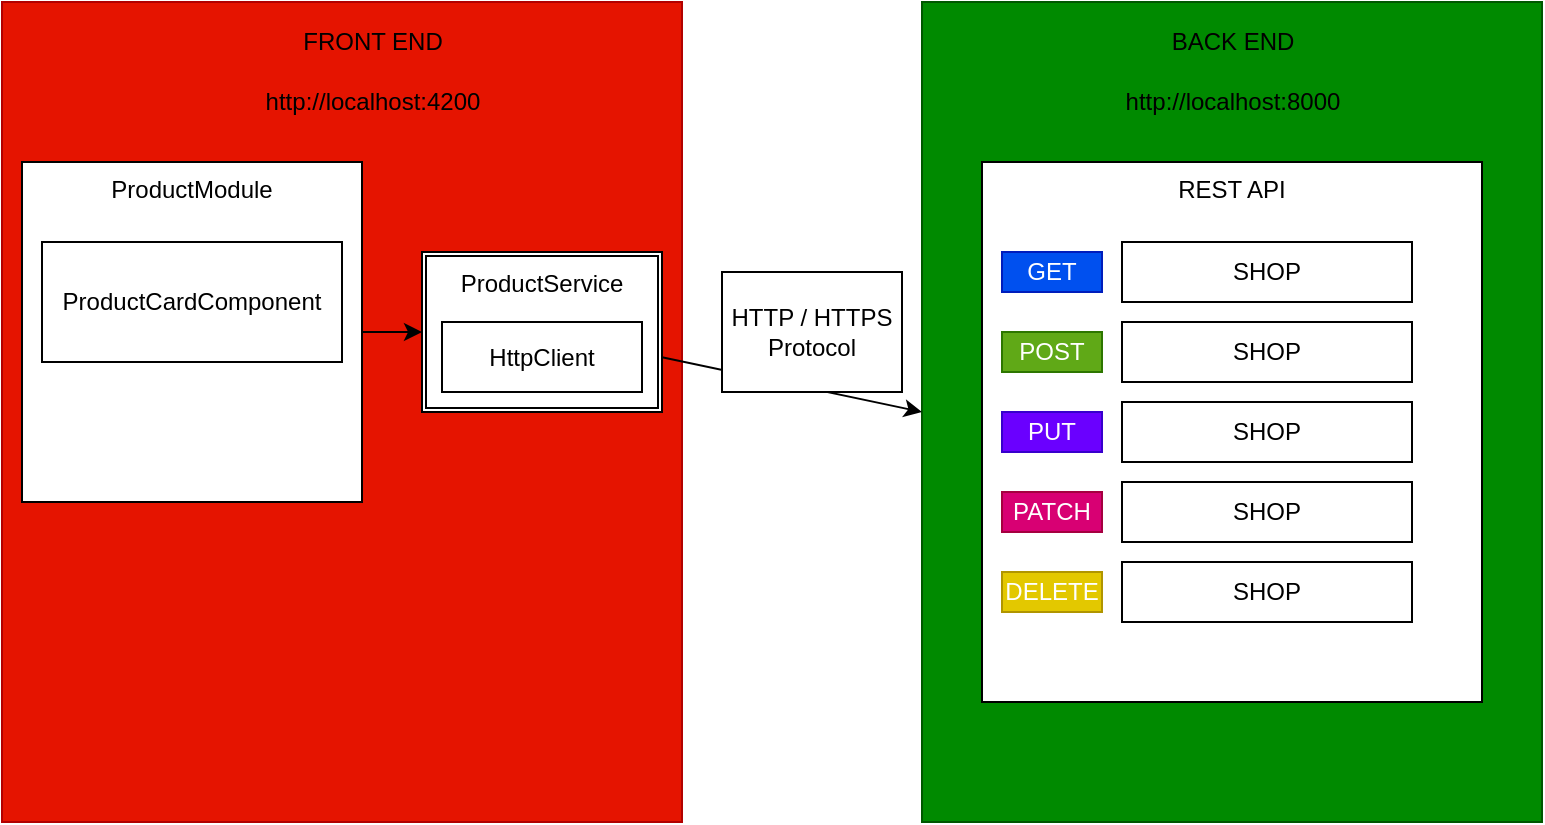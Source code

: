 <mxfile>
    <diagram id="L-UV2xLscjFE4Or3zBRZ" name="Page-1">
        <mxGraphModel dx="727" dy="420" grid="1" gridSize="10" guides="1" tooltips="1" connect="1" arrows="1" fold="1" page="1" pageScale="1" pageWidth="827" pageHeight="1169" math="0" shadow="0">
            <root>
                <mxCell id="0"/>
                <mxCell id="1" parent="0"/>
                <mxCell id="2" value="" style="rounded=0;whiteSpace=wrap;html=1;fillColor=#e51400;fontColor=#ffffff;strokeColor=#B20000;" vertex="1" parent="1">
                    <mxGeometry x="50" y="130" width="340" height="410" as="geometry"/>
                </mxCell>
                <mxCell id="3" value="FRONT END" style="text;html=1;align=center;verticalAlign=middle;resizable=0;points=[];autosize=1;strokeColor=none;fillColor=none;" vertex="1" parent="1">
                    <mxGeometry x="190" y="140" width="90" height="20" as="geometry"/>
                </mxCell>
                <mxCell id="4" value="" style="rounded=0;whiteSpace=wrap;html=1;fillColor=#008a00;fontColor=#ffffff;strokeColor=#005700;" vertex="1" parent="1">
                    <mxGeometry x="510" y="130" width="310" height="410" as="geometry"/>
                </mxCell>
                <mxCell id="5" value="BACK END" style="text;html=1;align=center;verticalAlign=middle;resizable=0;points=[];autosize=1;strokeColor=none;fillColor=none;" vertex="1" parent="1">
                    <mxGeometry x="625" y="140" width="80" height="20" as="geometry"/>
                </mxCell>
                <mxCell id="6" value="http://localhost:4200" style="text;html=1;align=center;verticalAlign=middle;resizable=0;points=[];autosize=1;strokeColor=none;fillColor=none;" vertex="1" parent="1">
                    <mxGeometry x="175" y="170" width="120" height="20" as="geometry"/>
                </mxCell>
                <mxCell id="7" value="http://localhost:8000" style="text;html=1;align=center;verticalAlign=middle;resizable=0;points=[];autosize=1;strokeColor=none;fillColor=none;" vertex="1" parent="1">
                    <mxGeometry x="605" y="170" width="120" height="20" as="geometry"/>
                </mxCell>
                <mxCell id="12" style="edgeStyle=none;html=1;entryX=0;entryY=0.5;entryDx=0;entryDy=0;" edge="1" parent="1" source="9" target="11">
                    <mxGeometry relative="1" as="geometry"/>
                </mxCell>
                <mxCell id="9" value="ProductModule" style="rounded=0;whiteSpace=wrap;html=1;verticalAlign=top;" vertex="1" parent="1">
                    <mxGeometry x="60" y="210" width="170" height="170" as="geometry"/>
                </mxCell>
                <mxCell id="10" value="ProductCardComponent" style="rounded=0;whiteSpace=wrap;html=1;" vertex="1" parent="1">
                    <mxGeometry x="70" y="250" width="150" height="60" as="geometry"/>
                </mxCell>
                <mxCell id="14" style="edgeStyle=none;html=1;entryX=0;entryY=0.5;entryDx=0;entryDy=0;" edge="1" parent="1" source="11" target="4">
                    <mxGeometry relative="1" as="geometry"/>
                </mxCell>
                <mxCell id="11" value="ProductService" style="shape=ext;double=1;rounded=0;whiteSpace=wrap;html=1;verticalAlign=top;" vertex="1" parent="1">
                    <mxGeometry x="260" y="255" width="120" height="80" as="geometry"/>
                </mxCell>
                <mxCell id="13" value="&lt;span&gt;HttpClient&lt;/span&gt;" style="rounded=0;whiteSpace=wrap;html=1;" vertex="1" parent="1">
                    <mxGeometry x="270" y="290" width="100" height="35" as="geometry"/>
                </mxCell>
                <mxCell id="15" value="HTTP / HTTPS&lt;br&gt;Protocol" style="rounded=0;whiteSpace=wrap;html=1;" vertex="1" parent="1">
                    <mxGeometry x="410" y="265" width="90" height="60" as="geometry"/>
                </mxCell>
                <mxCell id="16" value="REST API" style="rounded=0;whiteSpace=wrap;html=1;verticalAlign=top;" vertex="1" parent="1">
                    <mxGeometry x="540" y="210" width="250" height="270" as="geometry"/>
                </mxCell>
                <mxCell id="17" value="SHOP" style="rounded=0;whiteSpace=wrap;html=1;" vertex="1" parent="1">
                    <mxGeometry x="610" y="250" width="145" height="30" as="geometry"/>
                </mxCell>
                <mxCell id="19" value="GET" style="rounded=0;whiteSpace=wrap;html=1;fillColor=#0050ef;fontColor=#ffffff;strokeColor=#001DBC;" vertex="1" parent="1">
                    <mxGeometry x="550" y="255" width="50" height="20" as="geometry"/>
                </mxCell>
                <mxCell id="21" value="SHOP" style="rounded=0;whiteSpace=wrap;html=1;" vertex="1" parent="1">
                    <mxGeometry x="610" y="290" width="145" height="30" as="geometry"/>
                </mxCell>
                <mxCell id="22" value="POST" style="rounded=0;whiteSpace=wrap;html=1;fillColor=#60a917;fontColor=#ffffff;strokeColor=#2D7600;" vertex="1" parent="1">
                    <mxGeometry x="550" y="295" width="50" height="20" as="geometry"/>
                </mxCell>
                <mxCell id="23" value="SHOP" style="rounded=0;whiteSpace=wrap;html=1;" vertex="1" parent="1">
                    <mxGeometry x="610" y="330" width="145" height="30" as="geometry"/>
                </mxCell>
                <mxCell id="24" value="PUT" style="rounded=0;whiteSpace=wrap;html=1;fillColor=#6a00ff;fontColor=#ffffff;strokeColor=#3700CC;" vertex="1" parent="1">
                    <mxGeometry x="550" y="335" width="50" height="20" as="geometry"/>
                </mxCell>
                <mxCell id="25" value="SHOP" style="rounded=0;whiteSpace=wrap;html=1;" vertex="1" parent="1">
                    <mxGeometry x="610" y="370" width="145" height="30" as="geometry"/>
                </mxCell>
                <mxCell id="26" value="PATCH" style="rounded=0;whiteSpace=wrap;html=1;fillColor=#d80073;fontColor=#ffffff;strokeColor=#A50040;" vertex="1" parent="1">
                    <mxGeometry x="550" y="375" width="50" height="20" as="geometry"/>
                </mxCell>
                <mxCell id="27" value="SHOP" style="rounded=0;whiteSpace=wrap;html=1;" vertex="1" parent="1">
                    <mxGeometry x="610" y="410" width="145" height="30" as="geometry"/>
                </mxCell>
                <mxCell id="28" value="DELETE" style="rounded=0;whiteSpace=wrap;html=1;fillColor=#e3c800;fontColor=#FFFFFF;strokeColor=#B09500;" vertex="1" parent="1">
                    <mxGeometry x="550" y="415" width="50" height="20" as="geometry"/>
                </mxCell>
            </root>
        </mxGraphModel>
    </diagram>
</mxfile>
